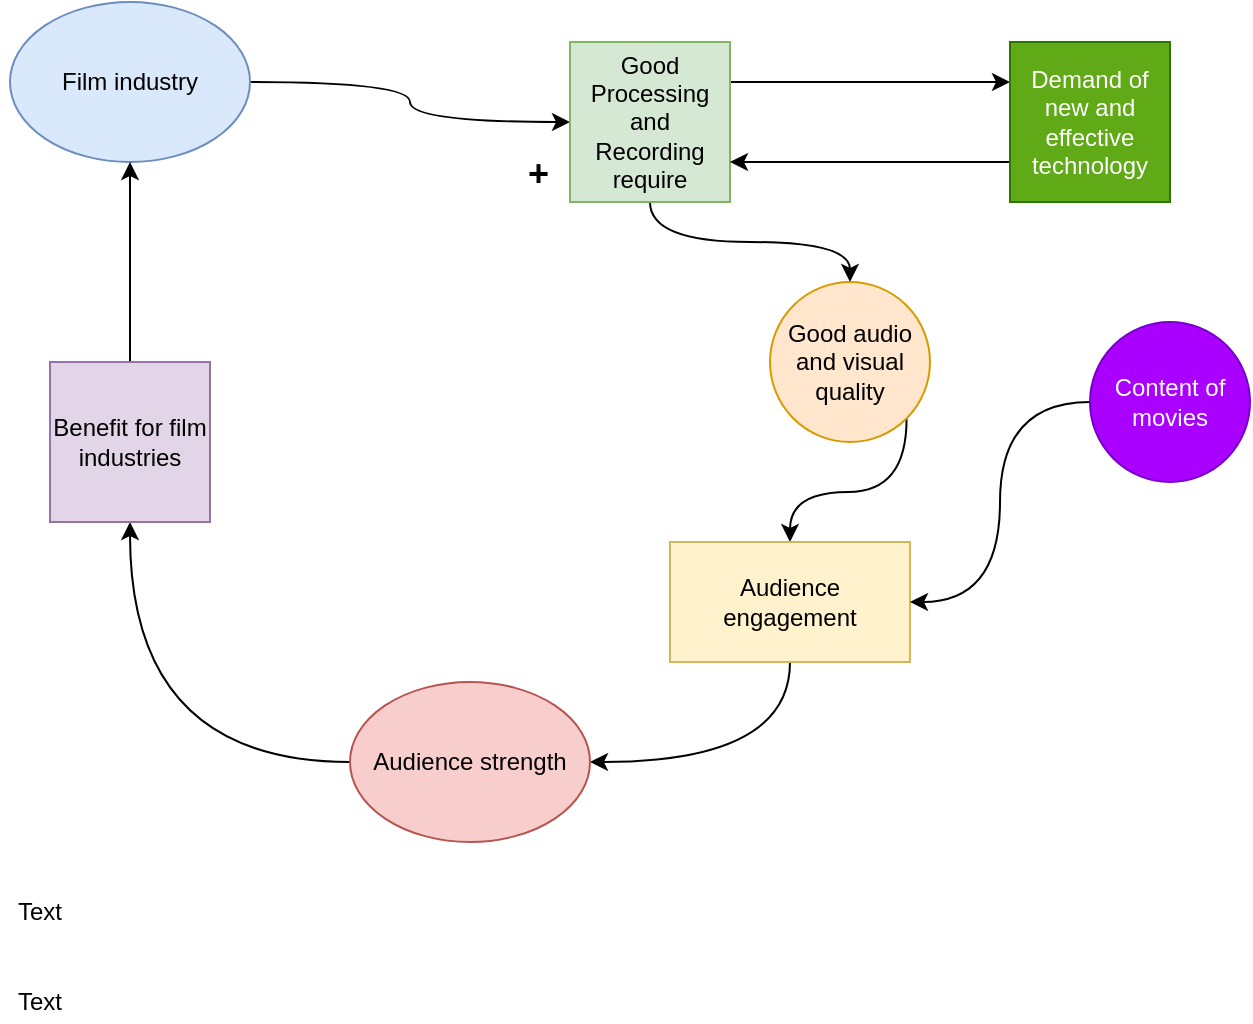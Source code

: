 <mxfile version="12.1.3" type="github" pages="1">
  <diagram id="ukyrpoBNMOFhuvqvsoTN" name="Page-1">
    <mxGraphModel dx="1024" dy="517" grid="1" gridSize="15" guides="1" tooltips="1" connect="1" arrows="1" fold="1" page="1" pageScale="1" pageWidth="850" pageHeight="1100" math="0" shadow="0">
      <root>
        <mxCell id="0"/>
        <mxCell id="1" parent="0"/>
        <mxCell id="XI8iSRIh_-YnKE7SXtKw-13" style="edgeStyle=orthogonalEdgeStyle;curved=1;rounded=0;orthogonalLoop=1;jettySize=auto;html=1;exitX=1;exitY=0.5;exitDx=0;exitDy=0;entryX=0;entryY=0.5;entryDx=0;entryDy=0;" parent="1" source="XI8iSRIh_-YnKE7SXtKw-1" target="XI8iSRIh_-YnKE7SXtKw-2" edge="1">
          <mxGeometry relative="1" as="geometry"/>
        </mxCell>
        <mxCell id="XI8iSRIh_-YnKE7SXtKw-1" value="Film industry" style="ellipse;whiteSpace=wrap;html=1;fillColor=#dae8fc;strokeColor=#6c8ebf;" parent="1" vertex="1">
          <mxGeometry x="20" y="20" width="120" height="80" as="geometry"/>
        </mxCell>
        <mxCell id="XI8iSRIh_-YnKE7SXtKw-23" style="edgeStyle=orthogonalEdgeStyle;curved=1;rounded=0;orthogonalLoop=1;jettySize=auto;html=1;exitX=1;exitY=0.25;exitDx=0;exitDy=0;entryX=0;entryY=0.25;entryDx=0;entryDy=0;" parent="1" source="XI8iSRIh_-YnKE7SXtKw-2" target="XI8iSRIh_-YnKE7SXtKw-5" edge="1">
          <mxGeometry relative="1" as="geometry"/>
        </mxCell>
        <mxCell id="XI8iSRIh_-YnKE7SXtKw-25" style="edgeStyle=orthogonalEdgeStyle;curved=1;rounded=0;orthogonalLoop=1;jettySize=auto;html=1;exitX=0.5;exitY=1;exitDx=0;exitDy=0;entryX=0.5;entryY=0;entryDx=0;entryDy=0;" parent="1" source="XI8iSRIh_-YnKE7SXtKw-2" target="XI8iSRIh_-YnKE7SXtKw-4" edge="1">
          <mxGeometry relative="1" as="geometry"/>
        </mxCell>
        <mxCell id="XI8iSRIh_-YnKE7SXtKw-2" value="Good Processing and Recording&lt;br&gt;require" style="whiteSpace=wrap;html=1;aspect=fixed;fillColor=#d5e8d4;strokeColor=#82b366;" parent="1" vertex="1">
          <mxGeometry x="300" y="40" width="80" height="80" as="geometry"/>
        </mxCell>
        <mxCell id="XI8iSRIh_-YnKE7SXtKw-18" style="edgeStyle=orthogonalEdgeStyle;curved=1;rounded=0;orthogonalLoop=1;jettySize=auto;html=1;exitX=1;exitY=1;exitDx=0;exitDy=0;" parent="1" source="XI8iSRIh_-YnKE7SXtKw-4" target="XI8iSRIh_-YnKE7SXtKw-6" edge="1">
          <mxGeometry relative="1" as="geometry"/>
        </mxCell>
        <mxCell id="XI8iSRIh_-YnKE7SXtKw-4" value="Good audio and visual quality" style="ellipse;whiteSpace=wrap;html=1;aspect=fixed;fillColor=#ffe6cc;strokeColor=#d79b00;" parent="1" vertex="1">
          <mxGeometry x="400" y="160" width="80" height="80" as="geometry"/>
        </mxCell>
        <mxCell id="XI8iSRIh_-YnKE7SXtKw-24" style="edgeStyle=orthogonalEdgeStyle;curved=1;rounded=0;orthogonalLoop=1;jettySize=auto;html=1;exitX=0;exitY=0.75;exitDx=0;exitDy=0;entryX=1;entryY=0.75;entryDx=0;entryDy=0;" parent="1" source="XI8iSRIh_-YnKE7SXtKw-5" target="XI8iSRIh_-YnKE7SXtKw-2" edge="1">
          <mxGeometry relative="1" as="geometry"/>
        </mxCell>
        <mxCell id="XI8iSRIh_-YnKE7SXtKw-5" value="Demand of new and effective technology" style="whiteSpace=wrap;html=1;aspect=fixed;fillColor=#60a917;strokeColor=#2D7600;fontColor=#ffffff;" parent="1" vertex="1">
          <mxGeometry x="520" y="40" width="80" height="80" as="geometry"/>
        </mxCell>
        <mxCell id="XI8iSRIh_-YnKE7SXtKw-19" style="edgeStyle=orthogonalEdgeStyle;curved=1;rounded=0;orthogonalLoop=1;jettySize=auto;html=1;exitX=0.5;exitY=1;exitDx=0;exitDy=0;entryX=1;entryY=0.5;entryDx=0;entryDy=0;" parent="1" source="XI8iSRIh_-YnKE7SXtKw-6" target="XI8iSRIh_-YnKE7SXtKw-7" edge="1">
          <mxGeometry relative="1" as="geometry"/>
        </mxCell>
        <mxCell id="XI8iSRIh_-YnKE7SXtKw-6" value="Audience engagement" style="rounded=0;whiteSpace=wrap;html=1;fillColor=#fff2cc;strokeColor=#d6b656;" parent="1" vertex="1">
          <mxGeometry x="350" y="290" width="120" height="60" as="geometry"/>
        </mxCell>
        <mxCell id="XI8iSRIh_-YnKE7SXtKw-20" style="edgeStyle=orthogonalEdgeStyle;curved=1;rounded=0;orthogonalLoop=1;jettySize=auto;html=1;exitX=0;exitY=0.5;exitDx=0;exitDy=0;entryX=0.5;entryY=1;entryDx=0;entryDy=0;" parent="1" source="XI8iSRIh_-YnKE7SXtKw-7" target="XI8iSRIh_-YnKE7SXtKw-9" edge="1">
          <mxGeometry relative="1" as="geometry"/>
        </mxCell>
        <mxCell id="XI8iSRIh_-YnKE7SXtKw-7" value="Audience strength" style="ellipse;whiteSpace=wrap;html=1;fillColor=#f8cecc;strokeColor=#b85450;" parent="1" vertex="1">
          <mxGeometry x="190" y="360" width="120" height="80" as="geometry"/>
        </mxCell>
        <mxCell id="XI8iSRIh_-YnKE7SXtKw-22" value="" style="edgeStyle=orthogonalEdgeStyle;curved=1;rounded=0;orthogonalLoop=1;jettySize=auto;html=1;entryX=1;entryY=0.5;entryDx=0;entryDy=0;" parent="1" source="XI8iSRIh_-YnKE7SXtKw-8" target="XI8iSRIh_-YnKE7SXtKw-6" edge="1">
          <mxGeometry relative="1" as="geometry"/>
        </mxCell>
        <mxCell id="XI8iSRIh_-YnKE7SXtKw-8" value="Content of movies" style="ellipse;whiteSpace=wrap;html=1;aspect=fixed;fillColor=#aa00ff;strokeColor=#7700CC;fontColor=#ffffff;" parent="1" vertex="1">
          <mxGeometry x="560" y="180" width="80" height="80" as="geometry"/>
        </mxCell>
        <mxCell id="XI8iSRIh_-YnKE7SXtKw-21" style="edgeStyle=orthogonalEdgeStyle;curved=1;rounded=0;orthogonalLoop=1;jettySize=auto;html=1;exitX=0.5;exitY=0;exitDx=0;exitDy=0;entryX=0.5;entryY=1;entryDx=0;entryDy=0;" parent="1" source="XI8iSRIh_-YnKE7SXtKw-9" target="XI8iSRIh_-YnKE7SXtKw-1" edge="1">
          <mxGeometry relative="1" as="geometry"/>
        </mxCell>
        <mxCell id="XI8iSRIh_-YnKE7SXtKw-9" value="Benefit for film industries" style="whiteSpace=wrap;html=1;aspect=fixed;fillColor=#e1d5e7;strokeColor=#9673a6;" parent="1" vertex="1">
          <mxGeometry x="40" y="200" width="80" height="80" as="geometry"/>
        </mxCell>
        <mxCell id="pTqpocNZGCvLsBxcRArl-1" value="Text" style="text;html=1;strokeColor=none;fillColor=none;align=center;verticalAlign=middle;whiteSpace=wrap;rounded=0;" vertex="1" parent="1">
          <mxGeometry x="15" y="465" width="40" height="20" as="geometry"/>
        </mxCell>
        <mxCell id="pTqpocNZGCvLsBxcRArl-2" value="&lt;b&gt;&lt;font style=&quot;font-size: 18px&quot;&gt;+&lt;/font&gt;&lt;/b&gt;" style="text;html=1;resizable=0;points=[];autosize=1;align=left;verticalAlign=top;spacingTop=-4;" vertex="1" parent="1">
          <mxGeometry x="277" y="93" width="30" height="15" as="geometry"/>
        </mxCell>
        <mxCell id="pTqpocNZGCvLsBxcRArl-3" value="Text" style="text;html=1;strokeColor=none;fillColor=none;align=center;verticalAlign=middle;whiteSpace=wrap;rounded=0;" vertex="1" parent="1">
          <mxGeometry x="15" y="510" width="40" height="20" as="geometry"/>
        </mxCell>
      </root>
    </mxGraphModel>
  </diagram>
</mxfile>
